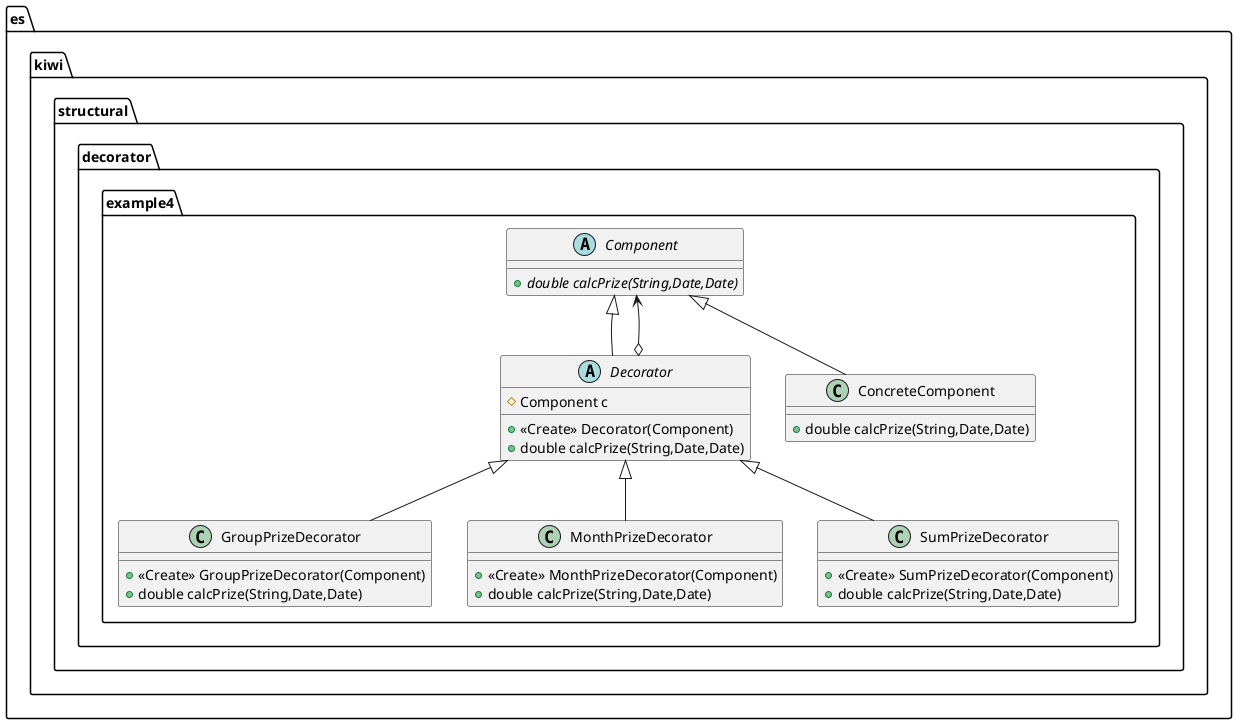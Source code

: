 @startuml
class es.kiwi.structural.decorator.example4.GroupPrizeDecorator {
+ <<Create>> GroupPrizeDecorator(Component)
+ double calcPrize(String,Date,Date)
}
abstract class es.kiwi.structural.decorator.example4.Decorator {
# Component c
+ <<Create>> Decorator(Component)
+ double calcPrize(String,Date,Date)
}
class es.kiwi.structural.decorator.example4.ConcreteComponent {
+ double calcPrize(String,Date,Date)
}
class es.kiwi.structural.decorator.example4.MonthPrizeDecorator {
+ <<Create>> MonthPrizeDecorator(Component)
+ double calcPrize(String,Date,Date)
}
abstract class es.kiwi.structural.decorator.example4.Component {
+ {abstract}double calcPrize(String,Date,Date)
}
class es.kiwi.structural.decorator.example4.SumPrizeDecorator {
+ <<Create>> SumPrizeDecorator(Component)
+ double calcPrize(String,Date,Date)
}


es.kiwi.structural.decorator.example4.Decorator <|-- es.kiwi.structural.decorator.example4.GroupPrizeDecorator
es.kiwi.structural.decorator.example4.Component <|-- es.kiwi.structural.decorator.example4.Decorator
es.kiwi.structural.decorator.example4.Component <|-- es.kiwi.structural.decorator.example4.ConcreteComponent
es.kiwi.structural.decorator.example4.Decorator <|-- es.kiwi.structural.decorator.example4.MonthPrizeDecorator
es.kiwi.structural.decorator.example4.Decorator <|-- es.kiwi.structural.decorator.example4.SumPrizeDecorator
es.kiwi.structural.decorator.example4.Decorator o-up-> es.kiwi.structural.decorator.example4.Component
@enduml